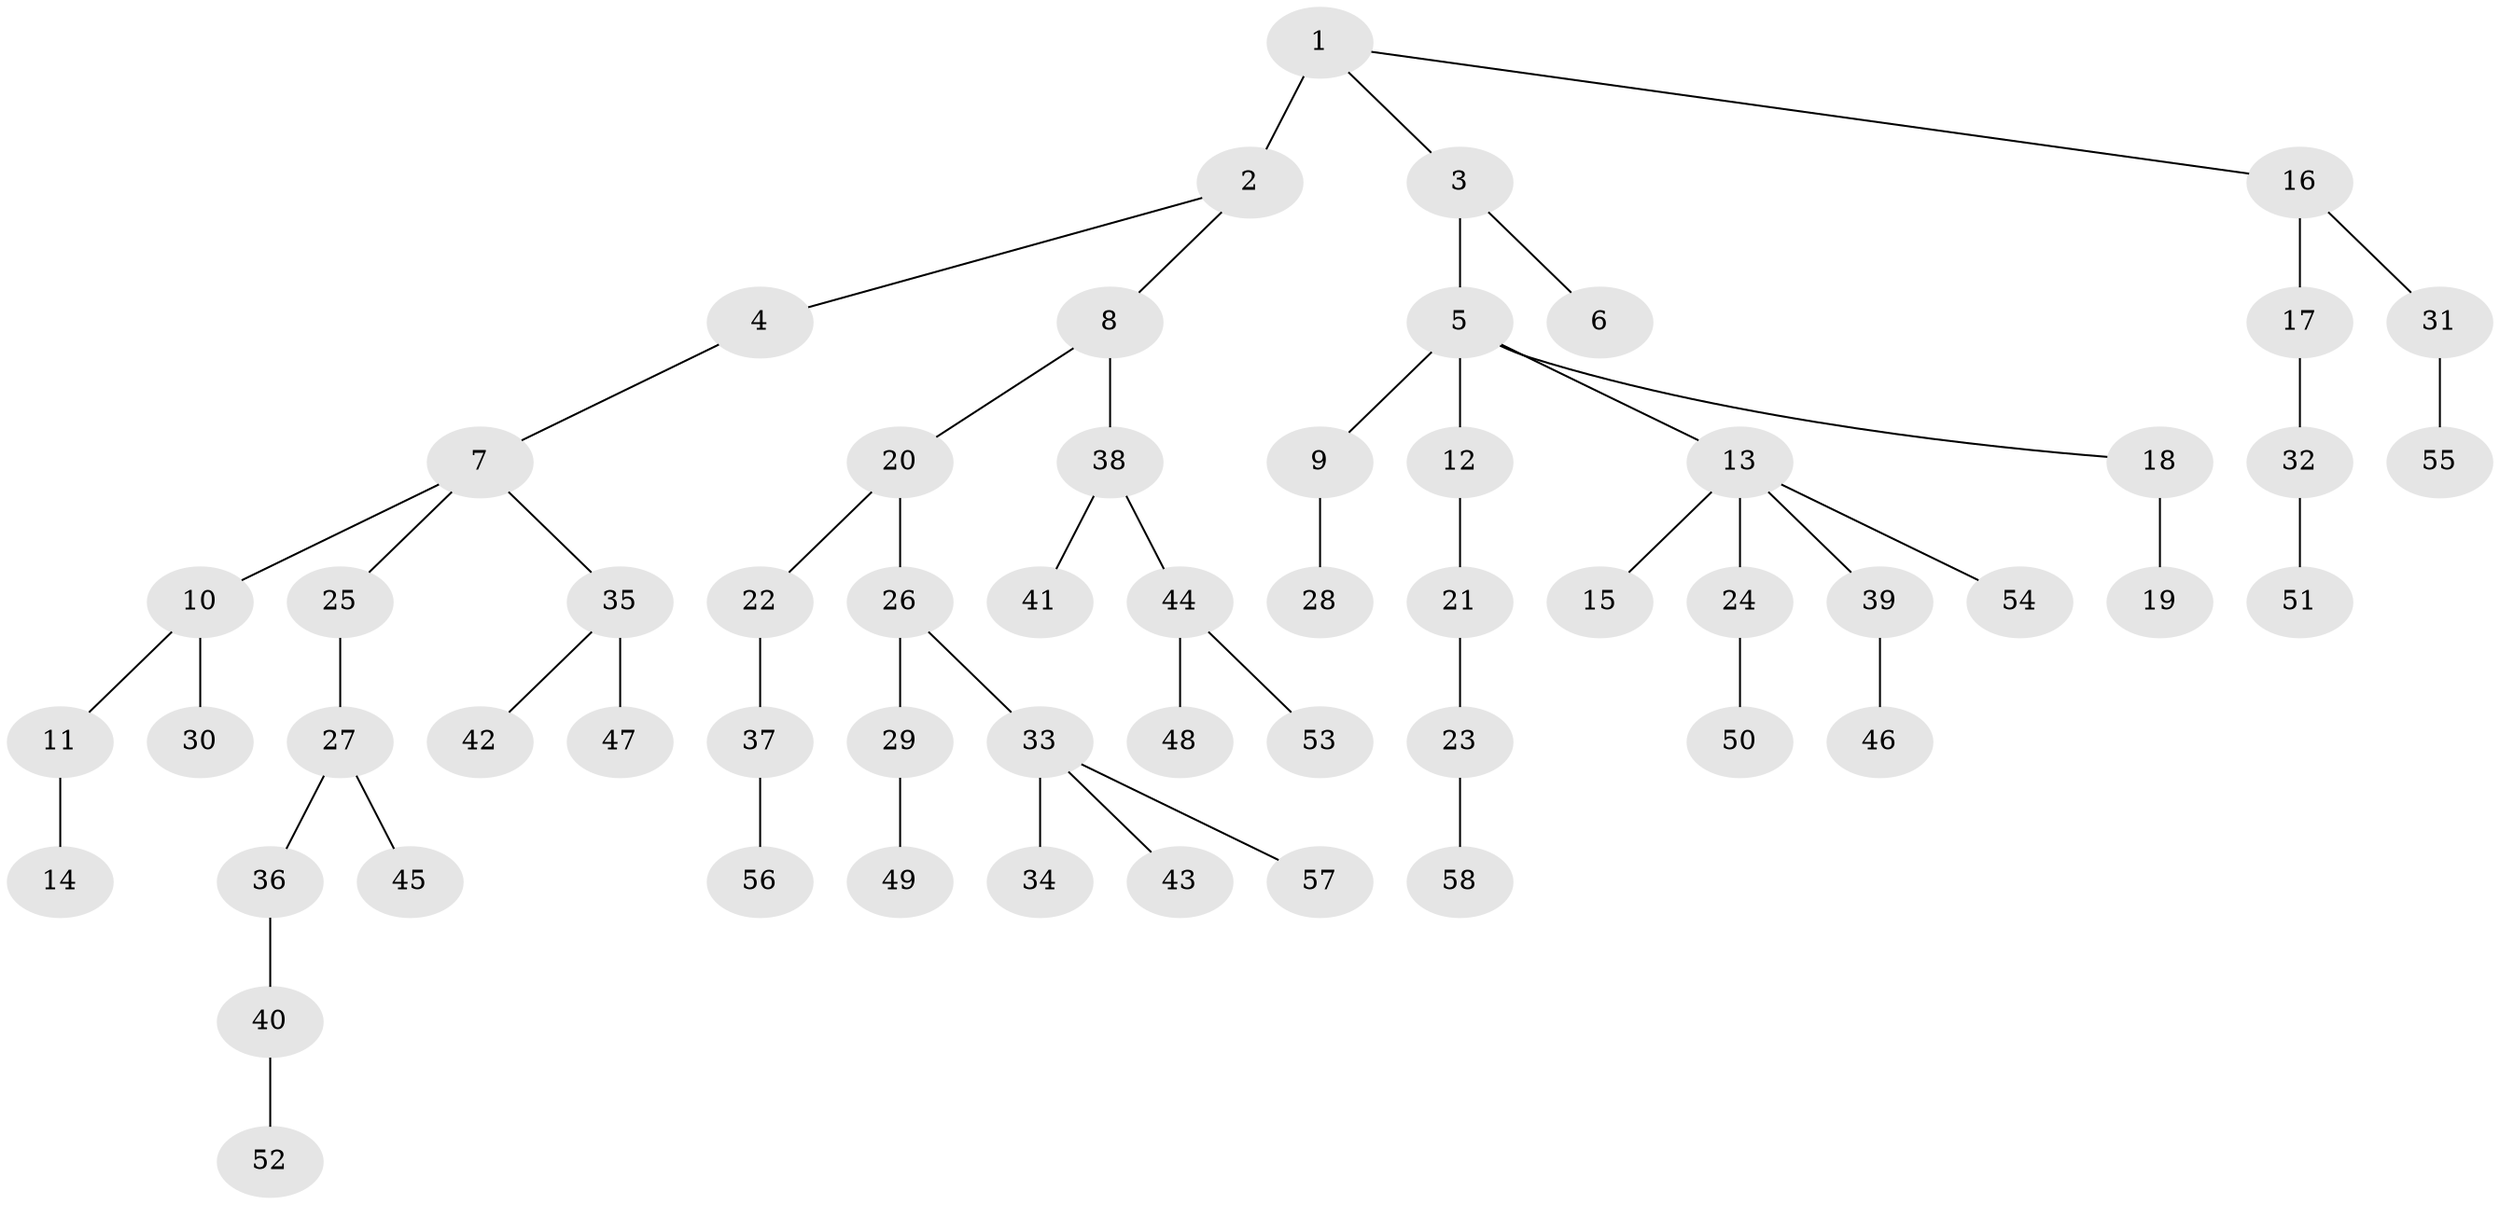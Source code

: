 // original degree distribution, {3: 0.09734513274336283, 5: 0.05309734513274336, 4: 0.07079646017699115, 7: 0.008849557522123894, 1: 0.5309734513274337, 2: 0.22123893805309736, 6: 0.017699115044247787}
// Generated by graph-tools (version 1.1) at 2025/36/03/09/25 02:36:53]
// undirected, 58 vertices, 57 edges
graph export_dot {
graph [start="1"]
  node [color=gray90,style=filled];
  1;
  2;
  3;
  4;
  5;
  6;
  7;
  8;
  9;
  10;
  11;
  12;
  13;
  14;
  15;
  16;
  17;
  18;
  19;
  20;
  21;
  22;
  23;
  24;
  25;
  26;
  27;
  28;
  29;
  30;
  31;
  32;
  33;
  34;
  35;
  36;
  37;
  38;
  39;
  40;
  41;
  42;
  43;
  44;
  45;
  46;
  47;
  48;
  49;
  50;
  51;
  52;
  53;
  54;
  55;
  56;
  57;
  58;
  1 -- 2 [weight=2.0];
  1 -- 3 [weight=1.0];
  1 -- 16 [weight=1.0];
  2 -- 4 [weight=1.0];
  2 -- 8 [weight=1.0];
  3 -- 5 [weight=1.0];
  3 -- 6 [weight=1.0];
  4 -- 7 [weight=1.0];
  5 -- 9 [weight=1.0];
  5 -- 12 [weight=2.0];
  5 -- 13 [weight=1.0];
  5 -- 18 [weight=1.0];
  7 -- 10 [weight=1.0];
  7 -- 25 [weight=1.0];
  7 -- 35 [weight=1.0];
  8 -- 20 [weight=1.0];
  8 -- 38 [weight=1.0];
  9 -- 28 [weight=1.0];
  10 -- 11 [weight=1.0];
  10 -- 30 [weight=1.0];
  11 -- 14 [weight=4.0];
  12 -- 21 [weight=1.0];
  13 -- 15 [weight=1.0];
  13 -- 24 [weight=1.0];
  13 -- 39 [weight=1.0];
  13 -- 54 [weight=1.0];
  16 -- 17 [weight=1.0];
  16 -- 31 [weight=1.0];
  17 -- 32 [weight=1.0];
  18 -- 19 [weight=2.0];
  20 -- 22 [weight=1.0];
  20 -- 26 [weight=1.0];
  21 -- 23 [weight=1.0];
  22 -- 37 [weight=1.0];
  23 -- 58 [weight=1.0];
  24 -- 50 [weight=1.0];
  25 -- 27 [weight=2.0];
  26 -- 29 [weight=1.0];
  26 -- 33 [weight=1.0];
  27 -- 36 [weight=1.0];
  27 -- 45 [weight=1.0];
  29 -- 49 [weight=1.0];
  31 -- 55 [weight=1.0];
  32 -- 51 [weight=1.0];
  33 -- 34 [weight=1.0];
  33 -- 43 [weight=1.0];
  33 -- 57 [weight=1.0];
  35 -- 42 [weight=1.0];
  35 -- 47 [weight=3.0];
  36 -- 40 [weight=1.0];
  37 -- 56 [weight=3.0];
  38 -- 41 [weight=1.0];
  38 -- 44 [weight=1.0];
  39 -- 46 [weight=1.0];
  40 -- 52 [weight=1.0];
  44 -- 48 [weight=1.0];
  44 -- 53 [weight=1.0];
}
